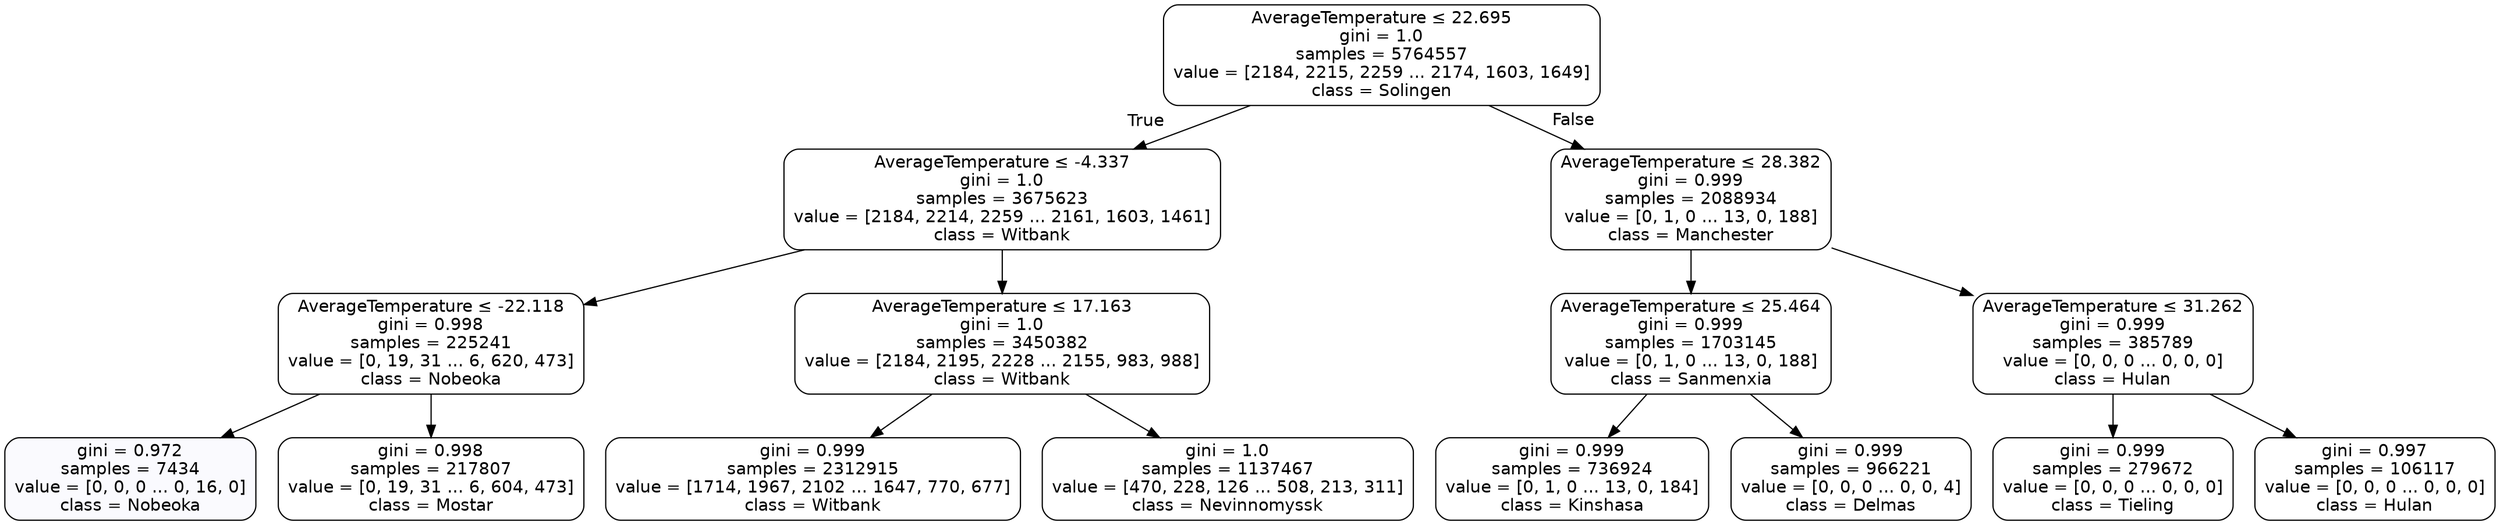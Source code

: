 digraph Tree {
node [shape=box, style="filled, rounded", color="black", fontname="helvetica"] ;
edge [fontname="helvetica"] ;
0 [label=<AverageTemperature &le; 22.695<br/>gini = 1.0<br/>samples = 5764557<br/>value = [2184, 2215, 2259 ... 2174, 1603, 1649]<br/>class = Solingen>, fillcolor="#ffffff"] ;
1 [label=<AverageTemperature &le; -4.337<br/>gini = 1.0<br/>samples = 3675623<br/>value = [2184, 2214, 2259 ... 2161, 1603, 1461]<br/>class = Witbank>, fillcolor="#ffffff"] ;
0 -> 1 [labeldistance=2.5, labelangle=45, headlabel="True"] ;
2 [label=<AverageTemperature &le; -22.118<br/>gini = 0.998<br/>samples = 225241<br/>value = [0, 19, 31 ... 6, 620, 473]<br/>class = Nobeoka>, fillcolor="#ffffff"] ;
1 -> 2 ;
3 [label=<gini = 0.972<br/>samples = 7434<br/>value = [0, 0, 0 ... 0, 16, 0]<br/>class = Nobeoka>, fillcolor="#fafafe"] ;
2 -> 3 ;
4 [label=<gini = 0.998<br/>samples = 217807<br/>value = [0, 19, 31 ... 6, 604, 473]<br/>class = Mostar>, fillcolor="#ffffff"] ;
2 -> 4 ;
5 [label=<AverageTemperature &le; 17.163<br/>gini = 1.0<br/>samples = 3450382<br/>value = [2184, 2195, 2228 ... 2155, 983, 988]<br/>class = Witbank>, fillcolor="#ffffff"] ;
1 -> 5 ;
6 [label=<gini = 0.999<br/>samples = 2312915<br/>value = [1714, 1967, 2102 ... 1647, 770, 677]<br/>class = Witbank>, fillcolor="#ffffff"] ;
5 -> 6 ;
7 [label=<gini = 1.0<br/>samples = 1137467<br/>value = [470, 228, 126 ... 508, 213, 311]<br/>class = Nevinnomyssk>, fillcolor="#ffffff"] ;
5 -> 7 ;
8 [label=<AverageTemperature &le; 28.382<br/>gini = 0.999<br/>samples = 2088934<br/>value = [0, 1, 0 ... 13, 0, 188]<br/>class = Manchester>, fillcolor="#ffffff"] ;
0 -> 8 [labeldistance=2.5, labelangle=-45, headlabel="False"] ;
9 [label=<AverageTemperature &le; 25.464<br/>gini = 0.999<br/>samples = 1703145<br/>value = [0, 1, 0 ... 13, 0, 188]<br/>class = Sanmenxia>, fillcolor="#ffffff"] ;
8 -> 9 ;
10 [label=<gini = 0.999<br/>samples = 736924<br/>value = [0, 1, 0 ... 13, 0, 184]<br/>class = Kinshasa>, fillcolor="#ffffff"] ;
9 -> 10 ;
11 [label=<gini = 0.999<br/>samples = 966221<br/>value = [0, 0, 0 ... 0, 0, 4]<br/>class = Delmas>, fillcolor="#ffffff"] ;
9 -> 11 ;
12 [label=<AverageTemperature &le; 31.262<br/>gini = 0.999<br/>samples = 385789<br/>value = [0, 0, 0 ... 0, 0, 0]<br/>class = Hulan>, fillcolor="#ffffff"] ;
8 -> 12 ;
13 [label=<gini = 0.999<br/>samples = 279672<br/>value = [0, 0, 0 ... 0, 0, 0]<br/>class = Tieling>, fillcolor="#ffffff"] ;
12 -> 13 ;
14 [label=<gini = 0.997<br/>samples = 106117<br/>value = [0, 0, 0 ... 0, 0, 0]<br/>class = Hulan>, fillcolor="#ffffff"] ;
12 -> 14 ;
}
